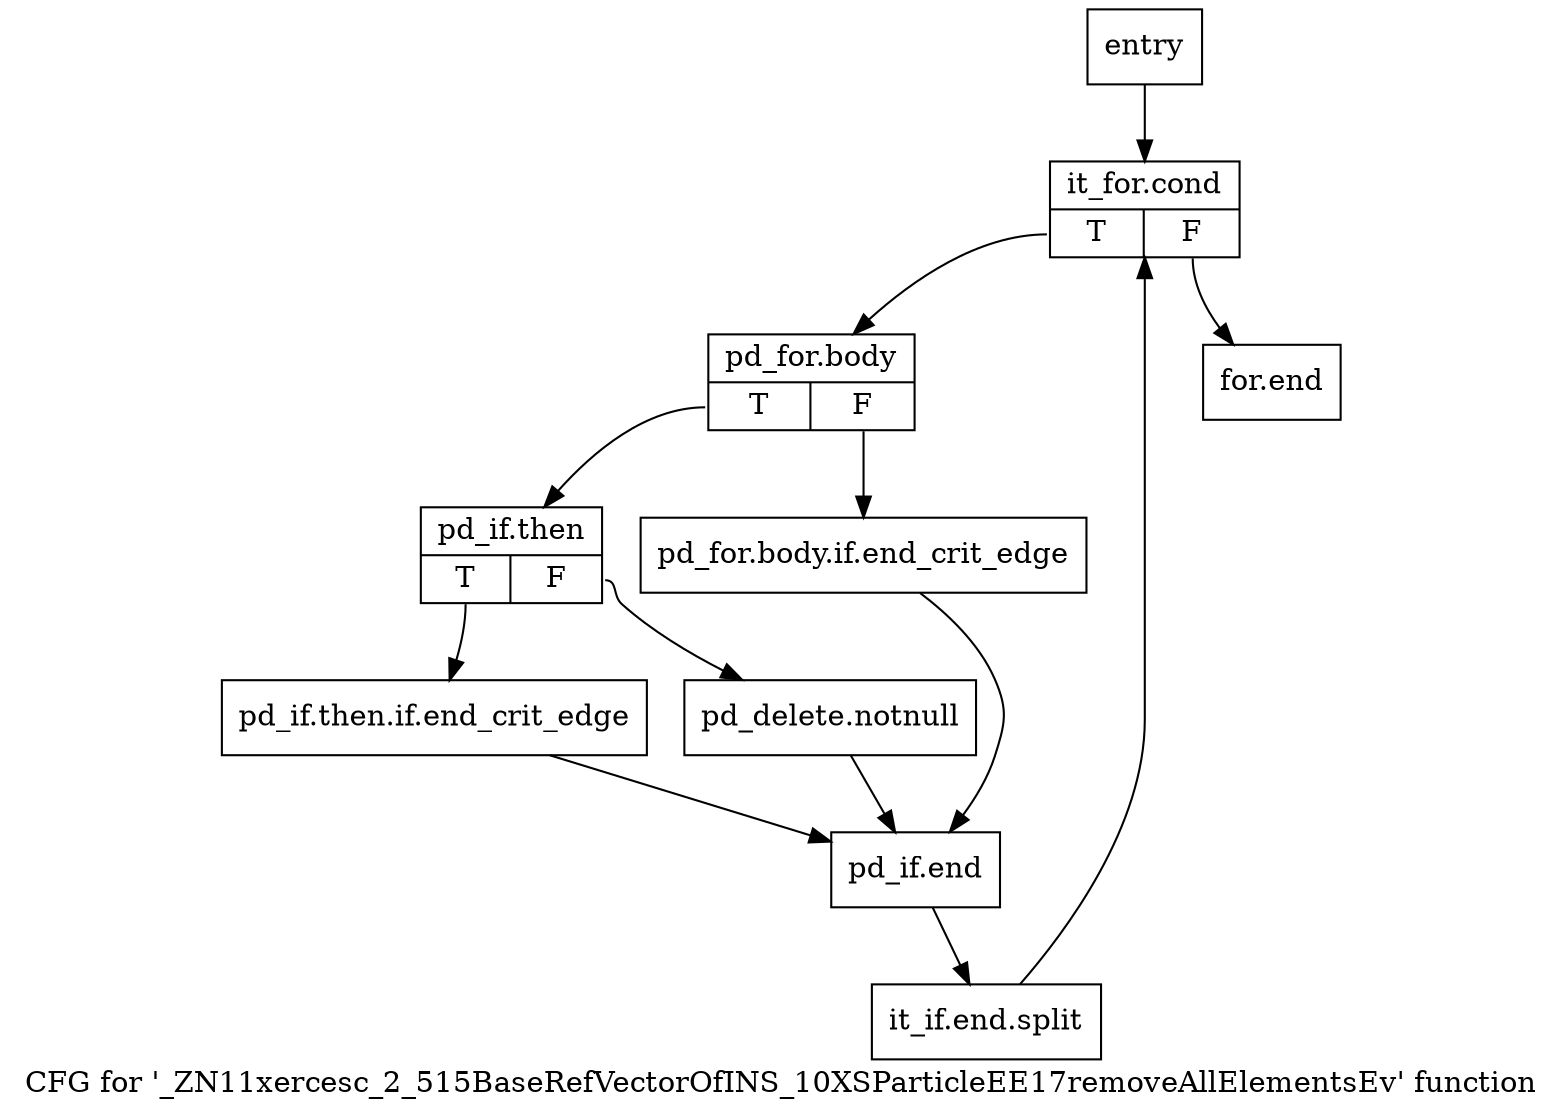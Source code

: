 digraph "CFG for '_ZN11xercesc_2_515BaseRefVectorOfINS_10XSParticleEE17removeAllElementsEv' function" {
	label="CFG for '_ZN11xercesc_2_515BaseRefVectorOfINS_10XSParticleEE17removeAllElementsEv' function";

	Node0x5724bf0 [shape=record,label="{entry}"];
	Node0x5724bf0 -> Node0x5724c40;
	Node0x5724c40 [shape=record,label="{it_for.cond|{<s0>T|<s1>F}}"];
	Node0x5724c40:s0 -> Node0x5724c90;
	Node0x5724c40:s1 -> Node0x5724e70;
	Node0x5724c90 [shape=record,label="{pd_for.body|{<s0>T|<s1>F}}"];
	Node0x5724c90:s0 -> Node0x5724d30;
	Node0x5724c90:s1 -> Node0x5724ce0;
	Node0x5724ce0 [shape=record,label="{pd_for.body.if.end_crit_edge}"];
	Node0x5724ce0 -> Node0x5724e20;
	Node0x5724d30 [shape=record,label="{pd_if.then|{<s0>T|<s1>F}}"];
	Node0x5724d30:s0 -> Node0x5724d80;
	Node0x5724d30:s1 -> Node0x5724dd0;
	Node0x5724d80 [shape=record,label="{pd_if.then.if.end_crit_edge}"];
	Node0x5724d80 -> Node0x5724e20;
	Node0x5724dd0 [shape=record,label="{pd_delete.notnull}"];
	Node0x5724dd0 -> Node0x5724e20;
	Node0x5724e20 [shape=record,label="{pd_if.end}"];
	Node0x5724e20 -> Node0xb500930;
	Node0xb500930 [shape=record,label="{it_if.end.split}"];
	Node0xb500930 -> Node0x5724c40;
	Node0x5724e70 [shape=record,label="{for.end}"];
}
